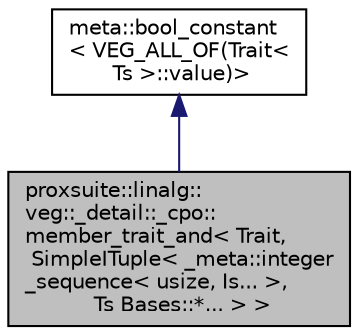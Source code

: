 digraph "proxsuite::linalg::veg::_detail::_cpo::member_trait_and&lt; Trait, SimpleITuple&lt; _meta::integer_sequence&lt; usize, Is... &gt;, Ts Bases::*... &gt; &gt;"
{
 // LATEX_PDF_SIZE
  bgcolor="transparent";
  edge [fontname="Helvetica",fontsize="10",labelfontname="Helvetica",labelfontsize="10"];
  node [fontname="Helvetica",fontsize="10",shape=record];
  Node1 [label="proxsuite::linalg::\lveg::_detail::_cpo::\lmember_trait_and\< Trait,\l SimpleITuple\< _meta::integer\l_sequence\< usize, Is... \>,\l Ts Bases::*... \> \>",height=0.2,width=0.4,color="black", fillcolor="grey75", style="filled", fontcolor="black",tooltip=" "];
  Node2 -> Node1 [dir="back",color="midnightblue",fontsize="10",style="solid",fontname="Helvetica"];
  Node2 [label="meta::bool_constant\l\< VEG_ALL_OF(Trait\<\l Ts \>::value)\>",height=0.2,width=0.4,color="black",URL="$structproxsuite_1_1linalg_1_1veg_1_1meta_1_1constant.html",tooltip=" "];
}
